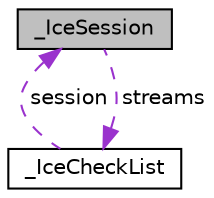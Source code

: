 digraph "_IceSession"
{
  edge [fontname="Helvetica",fontsize="10",labelfontname="Helvetica",labelfontsize="10"];
  node [fontname="Helvetica",fontsize="10",shape=record];
  Node1 [label="_IceSession",height=0.2,width=0.4,color="black", fillcolor="grey75", style="filled" fontcolor="black"];
  Node2 -> Node1 [dir="back",color="darkorchid3",fontsize="10",style="dashed",label=" streams" ,fontname="Helvetica"];
  Node2 [label="_IceCheckList",height=0.2,width=0.4,color="black", fillcolor="white", style="filled",URL="$struct__IceCheckList.html"];
  Node1 -> Node2 [dir="back",color="darkorchid3",fontsize="10",style="dashed",label=" session" ,fontname="Helvetica"];
}
